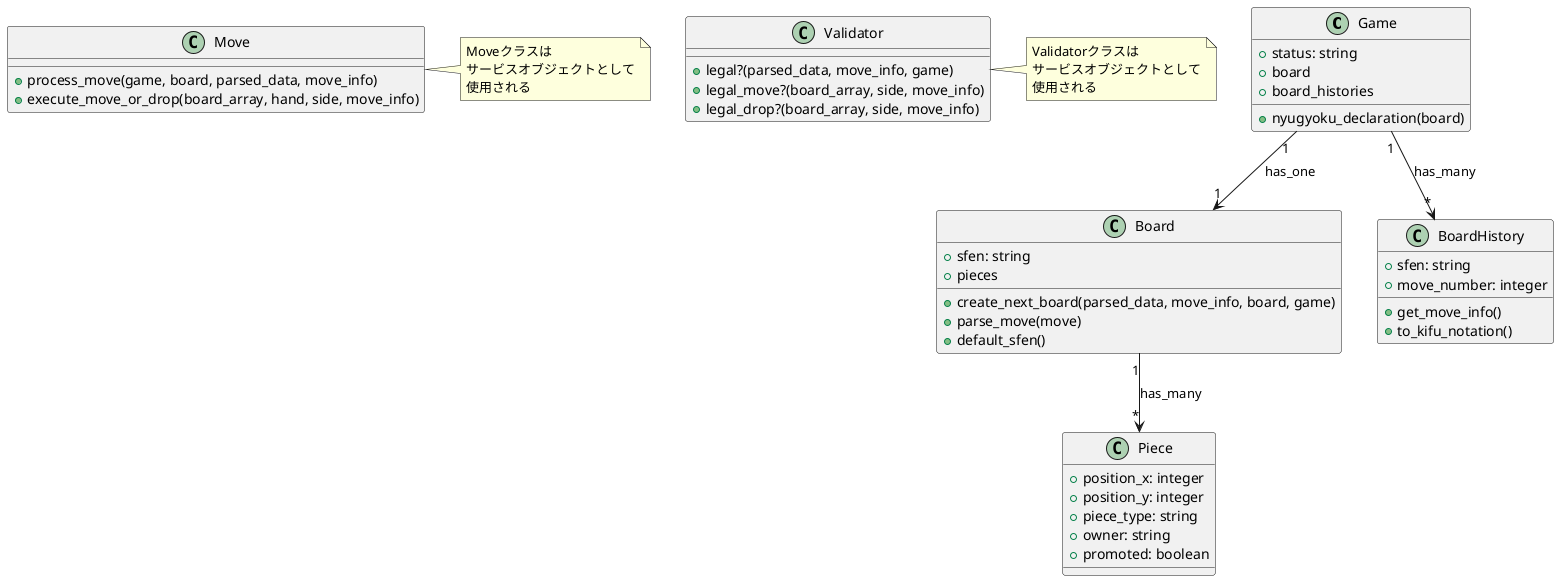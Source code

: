 @startuml
class Game {
  +status: string
  +nyugyoku_declaration(board)
  +board
  +board_histories
}

class Board {
  +sfen: string
  +create_next_board(parsed_data, move_info, board, game)
  +parse_move(move)
  +default_sfen()
  +pieces
}

class BoardHistory {
  +sfen: string
  +move_number: integer
  +get_move_info()
  +to_kifu_notation()
}

class Piece {
  +position_x: integer
  +position_y: integer
  +piece_type: string
  +owner: string
  +promoted: boolean
}

class Move {
  +process_move(game, board, parsed_data, move_info)
  +execute_move_or_drop(board_array, hand, side, move_info)
}

class Validator {
  +legal?(parsed_data, move_info, game)
  +legal_move?(board_array, side, move_info)
  +legal_drop?(board_array, side, move_info)
}

Game "1" --> "1" Board : has_one
Game "1" --> "*" BoardHistory : has_many
Board "1" --> "*" Piece : has_many

note right of Move
  Moveクラスは
  サービスオブジェクトとして
  使用される
end note

note right of Validator
  Validatorクラスは
  サービスオブジェクトとして
  使用される
end note

@enduml 